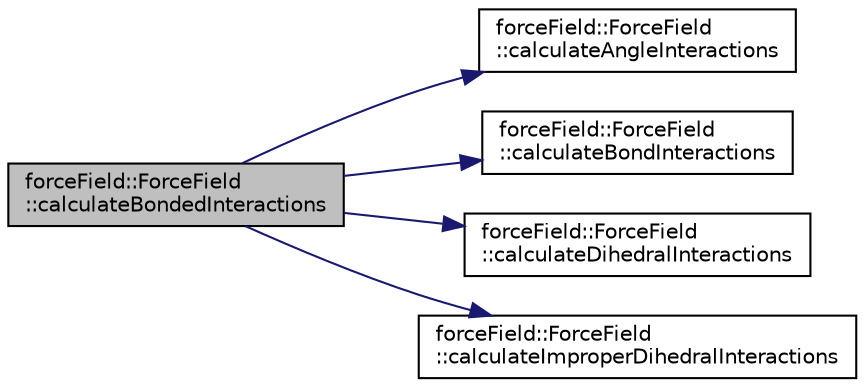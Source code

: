 digraph "forceField::ForceField::calculateBondedInteractions"
{
 // LATEX_PDF_SIZE
  edge [fontname="Helvetica",fontsize="10",labelfontname="Helvetica",labelfontsize="10"];
  node [fontname="Helvetica",fontsize="10",shape=record];
  rankdir="LR";
  Node1 [label="forceField::ForceField\l::calculateBondedInteractions",height=0.2,width=0.4,color="black", fillcolor="grey75", style="filled", fontcolor="black",tooltip="calculates all bonded interactions for: 1) bonds 2) angles 3) dihedrals 4) improper dihedrals"];
  Node1 -> Node2 [color="midnightblue",fontsize="10",style="solid",fontname="Helvetica"];
  Node2 [label="forceField::ForceField\l::calculateAngleInteractions",height=0.2,width=0.4,color="black", fillcolor="white", style="filled",URL="$classforceField_1_1ForceField.html#a9dc75d9b375f675f64a35e9009a175f4",tooltip="calculates all angle interactions"];
  Node1 -> Node3 [color="midnightblue",fontsize="10",style="solid",fontname="Helvetica"];
  Node3 [label="forceField::ForceField\l::calculateBondInteractions",height=0.2,width=0.4,color="black", fillcolor="white", style="filled",URL="$classforceField_1_1ForceField.html#adb87191afd0e8c42e05c1f5e87d53d23",tooltip="calculates all bond interactions"];
  Node1 -> Node4 [color="midnightblue",fontsize="10",style="solid",fontname="Helvetica"];
  Node4 [label="forceField::ForceField\l::calculateDihedralInteractions",height=0.2,width=0.4,color="black", fillcolor="white", style="filled",URL="$classforceField_1_1ForceField.html#a30da90bf55eefa239823971ae7f1fd3c",tooltip="calculates all dihedral interactions"];
  Node1 -> Node5 [color="midnightblue",fontsize="10",style="solid",fontname="Helvetica"];
  Node5 [label="forceField::ForceField\l::calculateImproperDihedralInteractions",height=0.2,width=0.4,color="black", fillcolor="white", style="filled",URL="$classforceField_1_1ForceField.html#a8a289afa2011bda9350e00b6c23522c6",tooltip="calculates all improper dihedral interactions"];
}
